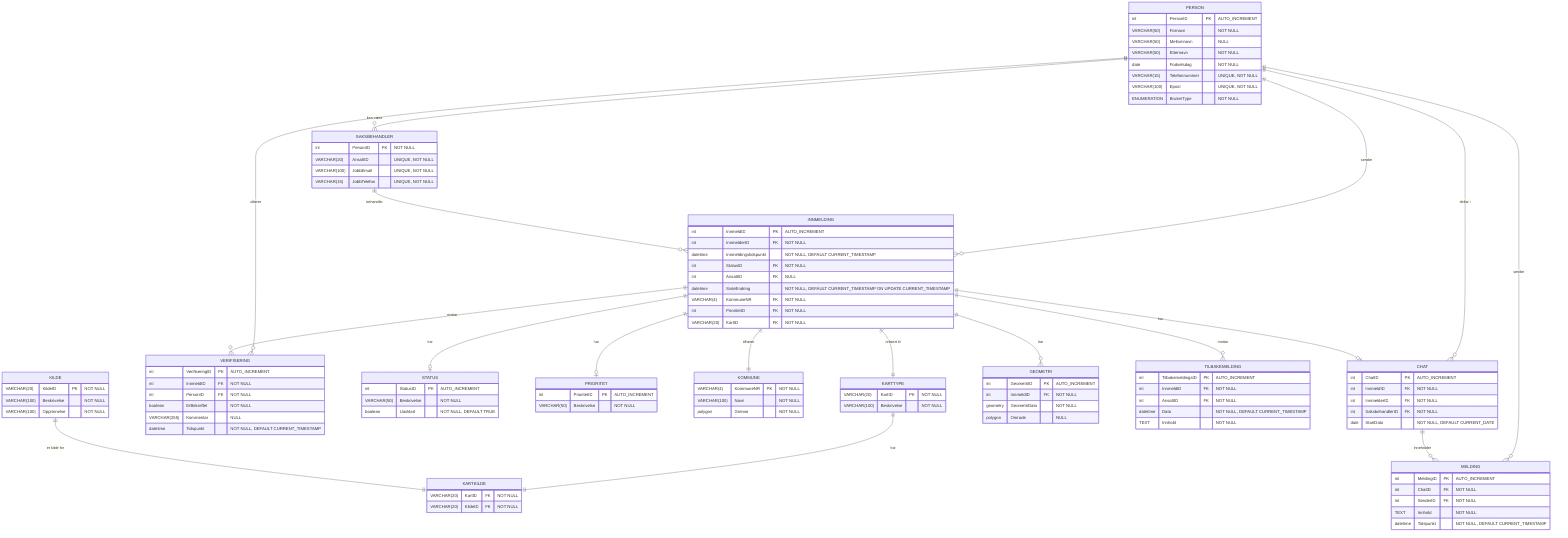 %%{init: {'themeCSS': 
[
'[id|=entity-PRIORITET] .er.entityBox { fill: #fae4aa; }',
'[id|=entity-STATUS] .er.entityBox { fill: #fae4aa; }',
'[id|=entity-KARTTYPE] .er.entityBox { fill: #fae4aa; }',
'[id|=entity-KOMMUNE] .er.entityBox { fill: #fae4aa; }',
'[id|=entity-KARTKILDE] .er.entityBox { fill: #9bfa9b; }'

] }}%%
erDiagram


    PERSON ||--o{ INNMELDING : "sender"
    PERSON ||--o{SAKSBEHANDLER : "kan være"
    PERSON ||--o{ CHAT : "deltar i"
    PERSON ||--o{ MELDING : "sender"
    PERSON ||--o{ VERIFISERING : "utfører"
    PERSON {
        int PersonID PK "AUTO_INCREMENT"
        VARCHAR(50) Fornavn "NOT NULL"
        VARCHAR(50) Mellomnavn "NULL"
        VARCHAR(50) Etternavn "NOT NULL"
        date Fodselsdag "NOT NULL"
        VARCHAR(15) Telefonnummer "UNIQUE, NOT NULL"
        VARCHAR(100) Epost "UNIQUE, NOT NULL"
        ENUMERATION BrukerType "NOT NULL"
    }
    SAKSBEHANDLER ||--o{ INNMELDING : "behandler"
    SAKSBEHANDLER {
        int PersonID FK "NOT NULL"
        VARCHAR(20) AnsattID "UNIQUE, NOT NULL"
        VARCHAR(100) JobbEmail "UNIQUE, NOT NULL"
        VARCHAR(15) JobbTelefon "UNIQUE, NOT NULL"
    }
    INNMELDING ||--o| STATUS : "har"
    INNMELDING ||--o| PRIORITET : "har"
    INNMELDING ||--|| KOMMUNE : "tilhører"
    INNMELDING ||--|| KARTTYPE : "relatert til"
    INNMELDING ||--o{ GEOMETRI : "har"
    INNMELDING ||--o{ TILBAKEMELDING : "mottar"
    INNMELDING ||--o| CHAT : "har"
    INNMELDING ||--o{ VERIFISERING : "mottar"
    INNMELDING {
        int InnmeldID PK "AUTO_INCREMENT"
        int InnmelderID FK "NOT NULL"
        datetime Innmeldingstidspunkt "NOT NULL, DEFAULT CURRENT_TIMESTAMP"
        int StatusID FK "NOT NULL"
        int AnsattID FK "NULL"
        datetime SisteEndring "NOT NULL, DEFAULT CURRENT_TIMESTAMP ON UPDATE CURRENT_TIMESTAMP"
        VARCHAR(4) KommuneNR FK "NOT NULL"
        int PrioritetID FK "NOT NULL"
        VARCHAR(20) KartID FK "NOT NULL"
    }
    STATUS {
        int StatusID PK "AUTO_INCREMENT"
        VARCHAR(50) Beskrivelse "NOT NULL"
        boolean Uavklart "NOT NULL, DEFAULT TRUE"
    }
    PRIORITET {
        int PrioritetID PK "AUTO_INCREMENT"
        VARCHAR(50) Beskrivelse "NOT NULL"
    }
    GEOMETRI {
        int GeometriID PK "AUTO_INCREMENT"
        int InnmeldID FK "NOT NULL"
        geometry GeometriData "NOT NULL"
        polygon Omrade "NULL"
    }
    KOMMUNE {
        VARCHAR(4) KommuneNR PK "NOT NULL"
        VARCHAR(100) Navn "NOT NULL"
        polygon Grense "NOT NULL"
    }
    KARTTYPE ||--|| KARTKILDE : "har"
    KILDE ||--|| KARTKILDE : "er kilde for"
    KARTTYPE {
        VARCHAR(20) KartID PK "NOT NULL"
        VARCHAR(100) Beskrivelse "NOT NULL"
    }
    KILDE {
        VARCHAR(20) KildeID PK "NOT NULL"
        VARCHAR(100) Beskrivelse "NOT NULL"
        VARCHAR(100) Opprinnelse "NOT NULL"
    }
    KARTKILDE {
        VARCHAR(20) KartID FK "NOT NULL"
        VARCHAR(20) KildeID FK "NOT NULL"
    }
    CHAT ||--o{ MELDING : "inneholder"
    CHAT {
        int ChatID PK "AUTO_INCREMENT"
        int InnmeldID FK "NOT NULL"
        int InnmelderID FK "NOT NULL"
        int SaksbehandlerID FK "NOT NULL"
        date StartDato "NOT NULL, DEFAULT CURRENT_DATE"
    }
    MELDING {
        int MeldingID PK "AUTO_INCREMENT"
        int ChatID FK "NOT NULL"
        int SenderID FK "NOT NULL"
        TEXT Innhold "NOT NULL"
        datetime Tidspunkt "NOT NULL, DEFAULT CURRENT_TIMESTAMP"
    }
    TILBAKEMELDING {
        int TilbakemeldingsID PK "AUTO_INCREMENT"
        int InnmeldID FK "NOT NULL"
        int AnsattID FK "NOT NULL"
        datetime Dato "NOT NULL, DEFAULT CURRENT_TIMESTAMP"
        TEXT Innhold "NOT NULL"
    }
    VERIFISERING {
        int VerifiseringID PK "AUTO_INCREMENT"
        int InnmeldID FK "NOT NULL"
        int PersonID FK "NOT NULL"
        boolean ErBekreftet "NOT NULL"
        VARCHAR(255) Kommentar "NULL"
        datetime Tidspunkt "NOT NULL, DEFAULT CURRENT_TIMESTAMP"
    }
